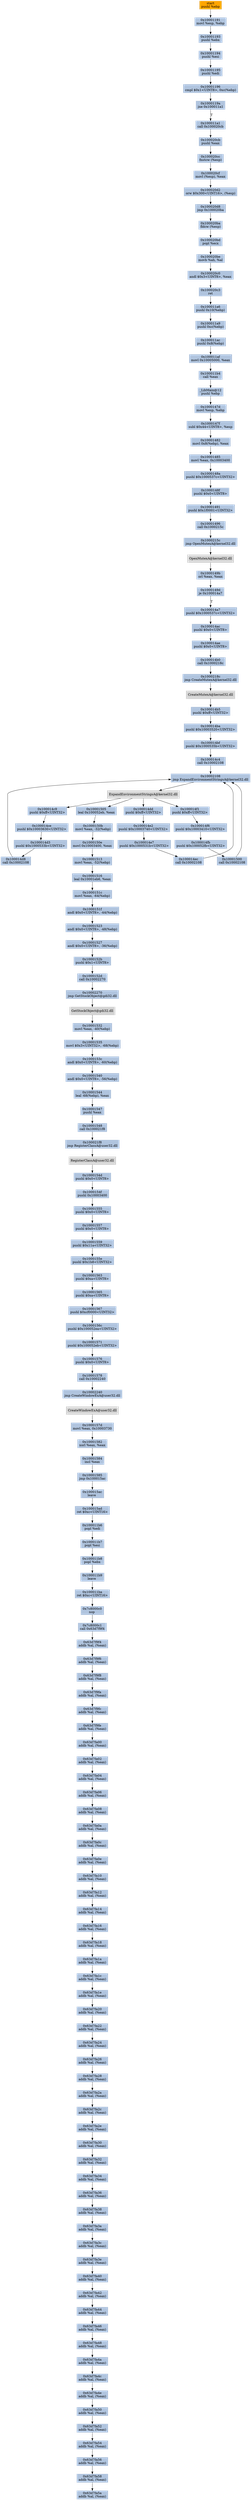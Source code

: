 digraph G {
node[shape=rectangle,style=filled,fillcolor=lightsteelblue,color=lightsteelblue]
bgcolor="transparent"
a0x10001190pushl_ebp[label="start\npushl %ebp",fillcolor="orange",color="lightgrey"];
a0x10001191movl_esp_ebp[label="0x10001191\nmovl %esp, %ebp"];
a0x10001193pushl_ebx[label="0x10001193\npushl %ebx"];
a0x10001194pushl_esi[label="0x10001194\npushl %esi"];
a0x10001195pushl_edi[label="0x10001195\npushl %edi"];
a0x10001196cmpl_0x1UINT8_0xcebp_[label="0x10001196\ncmpl $0x1<UINT8>, 0xc(%ebp)"];
a0x1000119ajne_0x100011a1[label="0x1000119a\njne 0x100011a1"];
a0x100011a1call_0x100020cb[label="0x100011a1\ncall 0x100020cb"];
a0x100020cbpushl_eax[label="0x100020cb\npushl %eax"];
a0x100020ccfnstcw_esp_[label="0x100020cc\nfnstcw (%esp)"];
a0x100020cfmovl_esp__eax[label="0x100020cf\nmovl (%esp), %eax"];
a0x100020d2orw_0x300UINT16_esp_[label="0x100020d2\norw $0x300<UINT16>, (%esp)"];
a0x100020d8jmp_0x100020ba[label="0x100020d8\njmp 0x100020ba"];
a0x100020bafldcw_esp_[label="0x100020ba\nfldcw (%esp)"];
a0x100020bdpopl_ecx[label="0x100020bd\npopl %ecx"];
a0x100020bemovb_ah_al[label="0x100020be\nmovb %ah, %al"];
a0x100020c0andl_0x3UINT8_eax[label="0x100020c0\nandl $0x3<UINT8>, %eax"];
a0x100020c3ret[label="0x100020c3\nret"];
a0x100011a6pushl_0x10ebp_[label="0x100011a6\npushl 0x10(%ebp)"];
a0x100011a9pushl_0xcebp_[label="0x100011a9\npushl 0xc(%ebp)"];
a0x100011acpushl_0x8ebp_[label="0x100011ac\npushl 0x8(%ebp)"];
a0x100011afmovl_0x10005000_eax[label="0x100011af\nmovl 0x10005000, %eax"];
a0x100011b4call_eax[label="0x100011b4\ncall %eax"];
a0x1000147cpushl_ebp[label="_LibMain@12\npushl %ebp"];
a0x1000147dmovl_esp_ebp[label="0x1000147d\nmovl %esp, %ebp"];
a0x1000147fsubl_0x44UINT8_esp[label="0x1000147f\nsubl $0x44<UINT8>, %esp"];
a0x10001482movl_0x8ebp__eax[label="0x10001482\nmovl 0x8(%ebp), %eax"];
a0x10001485movl_eax_0x10003400[label="0x10001485\nmovl %eax, 0x10003400"];
a0x1000148apushl_0x1000537cUINT32[label="0x1000148a\npushl $0x1000537c<UINT32>"];
a0x1000148fpushl_0x0UINT8[label="0x1000148f\npushl $0x0<UINT8>"];
a0x10001491pushl_0x1f0001UINT32[label="0x10001491\npushl $0x1f0001<UINT32>"];
a0x10001496call_0x1000215c[label="0x10001496\ncall 0x1000215c"];
a0x1000215cjmp_OpenMutexA_kernel32_dll[label="0x1000215c\njmp OpenMutexA@kernel32.dll"];
OpenMutexA_kernel32_dll[label="OpenMutexA@kernel32.dll",fillcolor="lightgrey",color="lightgrey"];
a0x1000149borl_eax_eax[label="0x1000149b\norl %eax, %eax"];
a0x1000149dje_0x100014a7[label="0x1000149d\nje 0x100014a7"];
a0x100014a7pushl_0x1000537cUINT32[label="0x100014a7\npushl $0x1000537c<UINT32>"];
a0x100014acpushl_0x0UINT8[label="0x100014ac\npushl $0x0<UINT8>"];
a0x100014aepushl_0x0UINT8[label="0x100014ae\npushl $0x0<UINT8>"];
a0x100014b0call_0x1000218c[label="0x100014b0\ncall 0x1000218c"];
a0x1000218cjmp_CreateMutexA_kernel32_dll[label="0x1000218c\njmp CreateMutexA@kernel32.dll"];
CreateMutexA_kernel32_dll[label="CreateMutexA@kernel32.dll",fillcolor="lightgrey",color="lightgrey"];
a0x100014b5pushl_0xffUINT32[label="0x100014b5\npushl $0xff<UINT32>"];
a0x100014bapushl_0x10003520UINT32[label="0x100014ba\npushl $0x10003520<UINT32>"];
a0x100014bfpushl_0x1000535bUINT32[label="0x100014bf\npushl $0x1000535b<UINT32>"];
a0x100014c4call_0x10002108[label="0x100014c4\ncall 0x10002108"];
a0x10002108jmp_ExpandEnvironmentStringsA_kernel32_dll[label="0x10002108\njmp ExpandEnvironmentStringsA@kernel32.dll"];
ExpandEnvironmentStringsA_kernel32_dll[label="ExpandEnvironmentStringsA@kernel32.dll",fillcolor="lightgrey",color="lightgrey"];
a0x100014c9pushl_0xffUINT32[label="0x100014c9\npushl $0xff<UINT32>"];
a0x100014cepushl_0x10003630UINT32[label="0x100014ce\npushl $0x10003630<UINT32>"];
a0x100014d3pushl_0x1000533bUINT32[label="0x100014d3\npushl $0x1000533b<UINT32>"];
a0x100014d8call_0x10002108[label="0x100014d8\ncall 0x10002108"];
a0x100014ddpushl_0xffUINT32[label="0x100014dd\npushl $0xff<UINT32>"];
a0x100014e2pushl_0x10003740UINT32[label="0x100014e2\npushl $0x10003740<UINT32>"];
a0x100014e7pushl_0x1000531bUINT32[label="0x100014e7\npushl $0x1000531b<UINT32>"];
a0x100014eccall_0x10002108[label="0x100014ec\ncall 0x10002108"];
a0x100014f1pushl_0xffUINT32[label="0x100014f1\npushl $0xff<UINT32>"];
a0x100014f6pushl_0x10003410UINT32[label="0x100014f6\npushl $0x10003410<UINT32>"];
a0x100014fbpushl_0x100052fbUINT32[label="0x100014fb\npushl $0x100052fb<UINT32>"];
a0x10001500call_0x10002108[label="0x10001500\ncall 0x10002108"];
a0x10001505leal_0x100052eb_eax[label="0x10001505\nleal 0x100052eb, %eax"];
a0x1000150bmovl_eax__32ebp_[label="0x1000150b\nmovl %eax, -32(%ebp)"];
a0x1000150emovl_0x10003400_eax[label="0x1000150e\nmovl 0x10003400, %eax"];
a0x10001513movl_eax__52ebp_[label="0x10001513\nmovl %eax, -52(%ebp)"];
a0x10001516leal_0x10001eb6_eax[label="0x10001516\nleal 0x10001eb6, %eax"];
a0x1000151cmovl_eax__64ebp_[label="0x1000151c\nmovl %eax, -64(%ebp)"];
a0x1000151fandl_0x0UINT8__44ebp_[label="0x1000151f\nandl $0x0<UINT8>, -44(%ebp)"];
a0x10001523andl_0x0UINT8__48ebp_[label="0x10001523\nandl $0x0<UINT8>, -48(%ebp)"];
a0x10001527andl_0x0UINT8__36ebp_[label="0x10001527\nandl $0x0<UINT8>, -36(%ebp)"];
a0x1000152bpushl_0x1UINT8[label="0x1000152b\npushl $0x1<UINT8>"];
a0x1000152dcall_0x10002270[label="0x1000152d\ncall 0x10002270"];
a0x10002270jmp_GetStockObject_gdi32_dll[label="0x10002270\njmp GetStockObject@gdi32.dll"];
GetStockObject_gdi32_dll[label="GetStockObject@gdi32.dll",fillcolor="lightgrey",color="lightgrey"];
a0x10001532movl_eax__40ebp_[label="0x10001532\nmovl %eax, -40(%ebp)"];
a0x10001535movl_0x3UINT32__68ebp_[label="0x10001535\nmovl $0x3<UINT32>, -68(%ebp)"];
a0x1000153candl_0x0UINT8__60ebp_[label="0x1000153c\nandl $0x0<UINT8>, -60(%ebp)"];
a0x10001540andl_0x0UINT8__56ebp_[label="0x10001540\nandl $0x0<UINT8>, -56(%ebp)"];
a0x10001544leal__68ebp__eax[label="0x10001544\nleal -68(%ebp), %eax"];
a0x10001547pushl_eax[label="0x10001547\npushl %eax"];
a0x10001548call_0x100021f8[label="0x10001548\ncall 0x100021f8"];
a0x100021f8jmp_RegisterClassA_user32_dll[label="0x100021f8\njmp RegisterClassA@user32.dll"];
RegisterClassA_user32_dll[label="RegisterClassA@user32.dll",fillcolor="lightgrey",color="lightgrey"];
a0x1000154dpushl_0x0UINT8[label="0x1000154d\npushl $0x0<UINT8>"];
a0x1000154fpushl_0x10003400[label="0x1000154f\npushl 0x10003400"];
a0x10001555pushl_0x0UINT8[label="0x10001555\npushl $0x0<UINT8>"];
a0x10001557pushl_0x0UINT8[label="0x10001557\npushl $0x0<UINT8>"];
a0x10001559pushl_0x11aUINT32[label="0x10001559\npushl $0x11a<UINT32>"];
a0x1000155epushl_0x1b8UINT32[label="0x1000155e\npushl $0x1b8<UINT32>"];
a0x10001563pushl_0xaUINT8[label="0x10001563\npushl $0xa<UINT8>"];
a0x10001565pushl_0xaUINT8[label="0x10001565\npushl $0xa<UINT8>"];
a0x10001567pushl_0xcf0000UINT32[label="0x10001567\npushl $0xcf0000<UINT32>"];
a0x1000156cpushl_0x100052eaUINT32[label="0x1000156c\npushl $0x100052ea<UINT32>"];
a0x10001571pushl_0x100052ebUINT32[label="0x10001571\npushl $0x100052eb<UINT32>"];
a0x10001576pushl_0x0UINT8[label="0x10001576\npushl $0x0<UINT8>"];
a0x10001578call_0x10002240[label="0x10001578\ncall 0x10002240"];
a0x10002240jmp_CreateWindowExA_user32_dll[label="0x10002240\njmp CreateWindowExA@user32.dll"];
CreateWindowExA_user32_dll[label="CreateWindowExA@user32.dll",fillcolor="lightgrey",color="lightgrey"];
a0x1000157dmovl_eax_0x10003730[label="0x1000157d\nmovl %eax, 0x10003730"];
a0x10001582xorl_eax_eax[label="0x10001582\nxorl %eax, %eax"];
a0x10001584incl_eax[label="0x10001584\nincl %eax"];
a0x10001585jmp_0x100015ac[label="0x10001585\njmp 0x100015ac"];
a0x100015acleave_[label="0x100015ac\nleave "];
a0x100015adret_0xcUINT16[label="0x100015ad\nret $0xc<UINT16>"];
a0x100011b6popl_edi[label="0x100011b6\npopl %edi"];
a0x100011b7popl_esi[label="0x100011b7\npopl %esi"];
a0x100011b8popl_ebx[label="0x100011b8\npopl %ebx"];
a0x100011b9leave_[label="0x100011b9\nleave "];
a0x100011baret_0xcUINT16[label="0x100011ba\nret $0xc<UINT16>"];
a0x7c8000c0nop_[label="0x7c8000c0\nnop "];
a0x7c8000c1call_0x63d7f9f4[label="0x7c8000c1\ncall 0x63d7f9f4"];
a0x63d7f9f4addb_al_eax_[label="0x63d7f9f4\naddb %al, (%eax)"];
a0x63d7f9f6addb_al_eax_[label="0x63d7f9f6\naddb %al, (%eax)"];
a0x63d7f9f8addb_al_eax_[label="0x63d7f9f8\naddb %al, (%eax)"];
a0x63d7f9faaddb_al_eax_[label="0x63d7f9fa\naddb %al, (%eax)"];
a0x63d7f9fcaddb_al_eax_[label="0x63d7f9fc\naddb %al, (%eax)"];
a0x63d7f9feaddb_al_eax_[label="0x63d7f9fe\naddb %al, (%eax)"];
a0x63d7fa00addb_al_eax_[label="0x63d7fa00\naddb %al, (%eax)"];
a0x63d7fa02addb_al_eax_[label="0x63d7fa02\naddb %al, (%eax)"];
a0x63d7fa04addb_al_eax_[label="0x63d7fa04\naddb %al, (%eax)"];
a0x63d7fa06addb_al_eax_[label="0x63d7fa06\naddb %al, (%eax)"];
a0x63d7fa08addb_al_eax_[label="0x63d7fa08\naddb %al, (%eax)"];
a0x63d7fa0aaddb_al_eax_[label="0x63d7fa0a\naddb %al, (%eax)"];
a0x63d7fa0caddb_al_eax_[label="0x63d7fa0c\naddb %al, (%eax)"];
a0x63d7fa0eaddb_al_eax_[label="0x63d7fa0e\naddb %al, (%eax)"];
a0x63d7fa10addb_al_eax_[label="0x63d7fa10\naddb %al, (%eax)"];
a0x63d7fa12addb_al_eax_[label="0x63d7fa12\naddb %al, (%eax)"];
a0x63d7fa14addb_al_eax_[label="0x63d7fa14\naddb %al, (%eax)"];
a0x63d7fa16addb_al_eax_[label="0x63d7fa16\naddb %al, (%eax)"];
a0x63d7fa18addb_al_eax_[label="0x63d7fa18\naddb %al, (%eax)"];
a0x63d7fa1aaddb_al_eax_[label="0x63d7fa1a\naddb %al, (%eax)"];
a0x63d7fa1caddb_al_eax_[label="0x63d7fa1c\naddb %al, (%eax)"];
a0x63d7fa1eaddb_al_eax_[label="0x63d7fa1e\naddb %al, (%eax)"];
a0x63d7fa20addb_al_eax_[label="0x63d7fa20\naddb %al, (%eax)"];
a0x63d7fa22addb_al_eax_[label="0x63d7fa22\naddb %al, (%eax)"];
a0x63d7fa24addb_al_eax_[label="0x63d7fa24\naddb %al, (%eax)"];
a0x63d7fa26addb_al_eax_[label="0x63d7fa26\naddb %al, (%eax)"];
a0x63d7fa28addb_al_eax_[label="0x63d7fa28\naddb %al, (%eax)"];
a0x63d7fa2aaddb_al_eax_[label="0x63d7fa2a\naddb %al, (%eax)"];
a0x63d7fa2caddb_al_eax_[label="0x63d7fa2c\naddb %al, (%eax)"];
a0x63d7fa2eaddb_al_eax_[label="0x63d7fa2e\naddb %al, (%eax)"];
a0x63d7fa30addb_al_eax_[label="0x63d7fa30\naddb %al, (%eax)"];
a0x63d7fa32addb_al_eax_[label="0x63d7fa32\naddb %al, (%eax)"];
a0x63d7fa34addb_al_eax_[label="0x63d7fa34\naddb %al, (%eax)"];
a0x63d7fa36addb_al_eax_[label="0x63d7fa36\naddb %al, (%eax)"];
a0x63d7fa38addb_al_eax_[label="0x63d7fa38\naddb %al, (%eax)"];
a0x63d7fa3aaddb_al_eax_[label="0x63d7fa3a\naddb %al, (%eax)"];
a0x63d7fa3caddb_al_eax_[label="0x63d7fa3c\naddb %al, (%eax)"];
a0x63d7fa3eaddb_al_eax_[label="0x63d7fa3e\naddb %al, (%eax)"];
a0x63d7fa40addb_al_eax_[label="0x63d7fa40\naddb %al, (%eax)"];
a0x63d7fa42addb_al_eax_[label="0x63d7fa42\naddb %al, (%eax)"];
a0x63d7fa44addb_al_eax_[label="0x63d7fa44\naddb %al, (%eax)"];
a0x63d7fa46addb_al_eax_[label="0x63d7fa46\naddb %al, (%eax)"];
a0x63d7fa48addb_al_eax_[label="0x63d7fa48\naddb %al, (%eax)"];
a0x63d7fa4aaddb_al_eax_[label="0x63d7fa4a\naddb %al, (%eax)"];
a0x63d7fa4caddb_al_eax_[label="0x63d7fa4c\naddb %al, (%eax)"];
a0x63d7fa4eaddb_al_eax_[label="0x63d7fa4e\naddb %al, (%eax)"];
a0x63d7fa50addb_al_eax_[label="0x63d7fa50\naddb %al, (%eax)"];
a0x63d7fa52addb_al_eax_[label="0x63d7fa52\naddb %al, (%eax)"];
a0x63d7fa54addb_al_eax_[label="0x63d7fa54\naddb %al, (%eax)"];
a0x63d7fa56addb_al_eax_[label="0x63d7fa56\naddb %al, (%eax)"];
a0x63d7fa58addb_al_eax_[label="0x63d7fa58\naddb %al, (%eax)"];
a0x63d7fa5aaddb_al_eax_[label="0x63d7fa5a\naddb %al, (%eax)"];
a0x10001190pushl_ebp -> a0x10001191movl_esp_ebp [color="#000000"];
a0x10001191movl_esp_ebp -> a0x10001193pushl_ebx [color="#000000"];
a0x10001193pushl_ebx -> a0x10001194pushl_esi [color="#000000"];
a0x10001194pushl_esi -> a0x10001195pushl_edi [color="#000000"];
a0x10001195pushl_edi -> a0x10001196cmpl_0x1UINT8_0xcebp_ [color="#000000"];
a0x10001196cmpl_0x1UINT8_0xcebp_ -> a0x1000119ajne_0x100011a1 [color="#000000"];
a0x1000119ajne_0x100011a1 -> a0x100011a1call_0x100020cb [color="#000000",label="T"];
a0x100011a1call_0x100020cb -> a0x100020cbpushl_eax [color="#000000"];
a0x100020cbpushl_eax -> a0x100020ccfnstcw_esp_ [color="#000000"];
a0x100020ccfnstcw_esp_ -> a0x100020cfmovl_esp__eax [color="#000000"];
a0x100020cfmovl_esp__eax -> a0x100020d2orw_0x300UINT16_esp_ [color="#000000"];
a0x100020d2orw_0x300UINT16_esp_ -> a0x100020d8jmp_0x100020ba [color="#000000"];
a0x100020d8jmp_0x100020ba -> a0x100020bafldcw_esp_ [color="#000000"];
a0x100020bafldcw_esp_ -> a0x100020bdpopl_ecx [color="#000000"];
a0x100020bdpopl_ecx -> a0x100020bemovb_ah_al [color="#000000"];
a0x100020bemovb_ah_al -> a0x100020c0andl_0x3UINT8_eax [color="#000000"];
a0x100020c0andl_0x3UINT8_eax -> a0x100020c3ret [color="#000000"];
a0x100020c3ret -> a0x100011a6pushl_0x10ebp_ [color="#000000"];
a0x100011a6pushl_0x10ebp_ -> a0x100011a9pushl_0xcebp_ [color="#000000"];
a0x100011a9pushl_0xcebp_ -> a0x100011acpushl_0x8ebp_ [color="#000000"];
a0x100011acpushl_0x8ebp_ -> a0x100011afmovl_0x10005000_eax [color="#000000"];
a0x100011afmovl_0x10005000_eax -> a0x100011b4call_eax [color="#000000"];
a0x100011b4call_eax -> a0x1000147cpushl_ebp [color="#000000"];
a0x1000147cpushl_ebp -> a0x1000147dmovl_esp_ebp [color="#000000"];
a0x1000147dmovl_esp_ebp -> a0x1000147fsubl_0x44UINT8_esp [color="#000000"];
a0x1000147fsubl_0x44UINT8_esp -> a0x10001482movl_0x8ebp__eax [color="#000000"];
a0x10001482movl_0x8ebp__eax -> a0x10001485movl_eax_0x10003400 [color="#000000"];
a0x10001485movl_eax_0x10003400 -> a0x1000148apushl_0x1000537cUINT32 [color="#000000"];
a0x1000148apushl_0x1000537cUINT32 -> a0x1000148fpushl_0x0UINT8 [color="#000000"];
a0x1000148fpushl_0x0UINT8 -> a0x10001491pushl_0x1f0001UINT32 [color="#000000"];
a0x10001491pushl_0x1f0001UINT32 -> a0x10001496call_0x1000215c [color="#000000"];
a0x10001496call_0x1000215c -> a0x1000215cjmp_OpenMutexA_kernel32_dll [color="#000000"];
a0x1000215cjmp_OpenMutexA_kernel32_dll -> OpenMutexA_kernel32_dll [color="#000000"];
OpenMutexA_kernel32_dll -> a0x1000149borl_eax_eax [color="#000000"];
a0x1000149borl_eax_eax -> a0x1000149dje_0x100014a7 [color="#000000"];
a0x1000149dje_0x100014a7 -> a0x100014a7pushl_0x1000537cUINT32 [color="#000000",label="T"];
a0x100014a7pushl_0x1000537cUINT32 -> a0x100014acpushl_0x0UINT8 [color="#000000"];
a0x100014acpushl_0x0UINT8 -> a0x100014aepushl_0x0UINT8 [color="#000000"];
a0x100014aepushl_0x0UINT8 -> a0x100014b0call_0x1000218c [color="#000000"];
a0x100014b0call_0x1000218c -> a0x1000218cjmp_CreateMutexA_kernel32_dll [color="#000000"];
a0x1000218cjmp_CreateMutexA_kernel32_dll -> CreateMutexA_kernel32_dll [color="#000000"];
CreateMutexA_kernel32_dll -> a0x100014b5pushl_0xffUINT32 [color="#000000"];
a0x100014b5pushl_0xffUINT32 -> a0x100014bapushl_0x10003520UINT32 [color="#000000"];
a0x100014bapushl_0x10003520UINT32 -> a0x100014bfpushl_0x1000535bUINT32 [color="#000000"];
a0x100014bfpushl_0x1000535bUINT32 -> a0x100014c4call_0x10002108 [color="#000000"];
a0x100014c4call_0x10002108 -> a0x10002108jmp_ExpandEnvironmentStringsA_kernel32_dll [color="#000000"];
a0x10002108jmp_ExpandEnvironmentStringsA_kernel32_dll -> ExpandEnvironmentStringsA_kernel32_dll [color="#000000"];
ExpandEnvironmentStringsA_kernel32_dll -> a0x100014c9pushl_0xffUINT32 [color="#000000"];
a0x100014c9pushl_0xffUINT32 -> a0x100014cepushl_0x10003630UINT32 [color="#000000"];
a0x100014cepushl_0x10003630UINT32 -> a0x100014d3pushl_0x1000533bUINT32 [color="#000000"];
a0x100014d3pushl_0x1000533bUINT32 -> a0x100014d8call_0x10002108 [color="#000000"];
a0x100014d8call_0x10002108 -> a0x10002108jmp_ExpandEnvironmentStringsA_kernel32_dll [color="#000000"];
ExpandEnvironmentStringsA_kernel32_dll -> a0x100014ddpushl_0xffUINT32 [color="#000000"];
a0x100014ddpushl_0xffUINT32 -> a0x100014e2pushl_0x10003740UINT32 [color="#000000"];
a0x100014e2pushl_0x10003740UINT32 -> a0x100014e7pushl_0x1000531bUINT32 [color="#000000"];
a0x100014e7pushl_0x1000531bUINT32 -> a0x100014eccall_0x10002108 [color="#000000"];
a0x100014eccall_0x10002108 -> a0x10002108jmp_ExpandEnvironmentStringsA_kernel32_dll [color="#000000"];
ExpandEnvironmentStringsA_kernel32_dll -> a0x100014f1pushl_0xffUINT32 [color="#000000"];
a0x100014f1pushl_0xffUINT32 -> a0x100014f6pushl_0x10003410UINT32 [color="#000000"];
a0x100014f6pushl_0x10003410UINT32 -> a0x100014fbpushl_0x100052fbUINT32 [color="#000000"];
a0x100014fbpushl_0x100052fbUINT32 -> a0x10001500call_0x10002108 [color="#000000"];
a0x10001500call_0x10002108 -> a0x10002108jmp_ExpandEnvironmentStringsA_kernel32_dll [color="#000000"];
ExpandEnvironmentStringsA_kernel32_dll -> a0x10001505leal_0x100052eb_eax [color="#000000"];
a0x10001505leal_0x100052eb_eax -> a0x1000150bmovl_eax__32ebp_ [color="#000000"];
a0x1000150bmovl_eax__32ebp_ -> a0x1000150emovl_0x10003400_eax [color="#000000"];
a0x1000150emovl_0x10003400_eax -> a0x10001513movl_eax__52ebp_ [color="#000000"];
a0x10001513movl_eax__52ebp_ -> a0x10001516leal_0x10001eb6_eax [color="#000000"];
a0x10001516leal_0x10001eb6_eax -> a0x1000151cmovl_eax__64ebp_ [color="#000000"];
a0x1000151cmovl_eax__64ebp_ -> a0x1000151fandl_0x0UINT8__44ebp_ [color="#000000"];
a0x1000151fandl_0x0UINT8__44ebp_ -> a0x10001523andl_0x0UINT8__48ebp_ [color="#000000"];
a0x10001523andl_0x0UINT8__48ebp_ -> a0x10001527andl_0x0UINT8__36ebp_ [color="#000000"];
a0x10001527andl_0x0UINT8__36ebp_ -> a0x1000152bpushl_0x1UINT8 [color="#000000"];
a0x1000152bpushl_0x1UINT8 -> a0x1000152dcall_0x10002270 [color="#000000"];
a0x1000152dcall_0x10002270 -> a0x10002270jmp_GetStockObject_gdi32_dll [color="#000000"];
a0x10002270jmp_GetStockObject_gdi32_dll -> GetStockObject_gdi32_dll [color="#000000"];
GetStockObject_gdi32_dll -> a0x10001532movl_eax__40ebp_ [color="#000000"];
a0x10001532movl_eax__40ebp_ -> a0x10001535movl_0x3UINT32__68ebp_ [color="#000000"];
a0x10001535movl_0x3UINT32__68ebp_ -> a0x1000153candl_0x0UINT8__60ebp_ [color="#000000"];
a0x1000153candl_0x0UINT8__60ebp_ -> a0x10001540andl_0x0UINT8__56ebp_ [color="#000000"];
a0x10001540andl_0x0UINT8__56ebp_ -> a0x10001544leal__68ebp__eax [color="#000000"];
a0x10001544leal__68ebp__eax -> a0x10001547pushl_eax [color="#000000"];
a0x10001547pushl_eax -> a0x10001548call_0x100021f8 [color="#000000"];
a0x10001548call_0x100021f8 -> a0x100021f8jmp_RegisterClassA_user32_dll [color="#000000"];
a0x100021f8jmp_RegisterClassA_user32_dll -> RegisterClassA_user32_dll [color="#000000"];
RegisterClassA_user32_dll -> a0x1000154dpushl_0x0UINT8 [color="#000000"];
a0x1000154dpushl_0x0UINT8 -> a0x1000154fpushl_0x10003400 [color="#000000"];
a0x1000154fpushl_0x10003400 -> a0x10001555pushl_0x0UINT8 [color="#000000"];
a0x10001555pushl_0x0UINT8 -> a0x10001557pushl_0x0UINT8 [color="#000000"];
a0x10001557pushl_0x0UINT8 -> a0x10001559pushl_0x11aUINT32 [color="#000000"];
a0x10001559pushl_0x11aUINT32 -> a0x1000155epushl_0x1b8UINT32 [color="#000000"];
a0x1000155epushl_0x1b8UINT32 -> a0x10001563pushl_0xaUINT8 [color="#000000"];
a0x10001563pushl_0xaUINT8 -> a0x10001565pushl_0xaUINT8 [color="#000000"];
a0x10001565pushl_0xaUINT8 -> a0x10001567pushl_0xcf0000UINT32 [color="#000000"];
a0x10001567pushl_0xcf0000UINT32 -> a0x1000156cpushl_0x100052eaUINT32 [color="#000000"];
a0x1000156cpushl_0x100052eaUINT32 -> a0x10001571pushl_0x100052ebUINT32 [color="#000000"];
a0x10001571pushl_0x100052ebUINT32 -> a0x10001576pushl_0x0UINT8 [color="#000000"];
a0x10001576pushl_0x0UINT8 -> a0x10001578call_0x10002240 [color="#000000"];
a0x10001578call_0x10002240 -> a0x10002240jmp_CreateWindowExA_user32_dll [color="#000000"];
a0x10002240jmp_CreateWindowExA_user32_dll -> CreateWindowExA_user32_dll [color="#000000"];
CreateWindowExA_user32_dll -> a0x1000157dmovl_eax_0x10003730 [color="#000000"];
a0x1000157dmovl_eax_0x10003730 -> a0x10001582xorl_eax_eax [color="#000000"];
a0x10001582xorl_eax_eax -> a0x10001584incl_eax [color="#000000"];
a0x10001584incl_eax -> a0x10001585jmp_0x100015ac [color="#000000"];
a0x10001585jmp_0x100015ac -> a0x100015acleave_ [color="#000000"];
a0x100015acleave_ -> a0x100015adret_0xcUINT16 [color="#000000"];
a0x100015adret_0xcUINT16 -> a0x100011b6popl_edi [color="#000000"];
a0x100011b6popl_edi -> a0x100011b7popl_esi [color="#000000"];
a0x100011b7popl_esi -> a0x100011b8popl_ebx [color="#000000"];
a0x100011b8popl_ebx -> a0x100011b9leave_ [color="#000000"];
a0x100011b9leave_ -> a0x100011baret_0xcUINT16 [color="#000000"];
a0x100011baret_0xcUINT16 -> a0x7c8000c0nop_ [color="#000000"];
a0x7c8000c0nop_ -> a0x7c8000c1call_0x63d7f9f4 [color="#000000"];
a0x7c8000c1call_0x63d7f9f4 -> a0x63d7f9f4addb_al_eax_ [color="#000000"];
a0x63d7f9f4addb_al_eax_ -> a0x63d7f9f6addb_al_eax_ [color="#000000"];
a0x63d7f9f6addb_al_eax_ -> a0x63d7f9f8addb_al_eax_ [color="#000000"];
a0x63d7f9f8addb_al_eax_ -> a0x63d7f9faaddb_al_eax_ [color="#000000"];
a0x63d7f9faaddb_al_eax_ -> a0x63d7f9fcaddb_al_eax_ [color="#000000"];
a0x63d7f9fcaddb_al_eax_ -> a0x63d7f9feaddb_al_eax_ [color="#000000"];
a0x63d7f9feaddb_al_eax_ -> a0x63d7fa00addb_al_eax_ [color="#000000"];
a0x63d7fa00addb_al_eax_ -> a0x63d7fa02addb_al_eax_ [color="#000000"];
a0x63d7fa02addb_al_eax_ -> a0x63d7fa04addb_al_eax_ [color="#000000"];
a0x63d7fa04addb_al_eax_ -> a0x63d7fa06addb_al_eax_ [color="#000000"];
a0x63d7fa06addb_al_eax_ -> a0x63d7fa08addb_al_eax_ [color="#000000"];
a0x63d7fa08addb_al_eax_ -> a0x63d7fa0aaddb_al_eax_ [color="#000000"];
a0x63d7fa0aaddb_al_eax_ -> a0x63d7fa0caddb_al_eax_ [color="#000000"];
a0x63d7fa0caddb_al_eax_ -> a0x63d7fa0eaddb_al_eax_ [color="#000000"];
a0x63d7fa0eaddb_al_eax_ -> a0x63d7fa10addb_al_eax_ [color="#000000"];
a0x63d7fa10addb_al_eax_ -> a0x63d7fa12addb_al_eax_ [color="#000000"];
a0x63d7fa12addb_al_eax_ -> a0x63d7fa14addb_al_eax_ [color="#000000"];
a0x63d7fa14addb_al_eax_ -> a0x63d7fa16addb_al_eax_ [color="#000000"];
a0x63d7fa16addb_al_eax_ -> a0x63d7fa18addb_al_eax_ [color="#000000"];
a0x63d7fa18addb_al_eax_ -> a0x63d7fa1aaddb_al_eax_ [color="#000000"];
a0x63d7fa1aaddb_al_eax_ -> a0x63d7fa1caddb_al_eax_ [color="#000000"];
a0x63d7fa1caddb_al_eax_ -> a0x63d7fa1eaddb_al_eax_ [color="#000000"];
a0x63d7fa1eaddb_al_eax_ -> a0x63d7fa20addb_al_eax_ [color="#000000"];
a0x63d7fa20addb_al_eax_ -> a0x63d7fa22addb_al_eax_ [color="#000000"];
a0x63d7fa22addb_al_eax_ -> a0x63d7fa24addb_al_eax_ [color="#000000"];
a0x63d7fa24addb_al_eax_ -> a0x63d7fa26addb_al_eax_ [color="#000000"];
a0x63d7fa26addb_al_eax_ -> a0x63d7fa28addb_al_eax_ [color="#000000"];
a0x63d7fa28addb_al_eax_ -> a0x63d7fa2aaddb_al_eax_ [color="#000000"];
a0x63d7fa2aaddb_al_eax_ -> a0x63d7fa2caddb_al_eax_ [color="#000000"];
a0x63d7fa2caddb_al_eax_ -> a0x63d7fa2eaddb_al_eax_ [color="#000000"];
a0x63d7fa2eaddb_al_eax_ -> a0x63d7fa30addb_al_eax_ [color="#000000"];
a0x63d7fa30addb_al_eax_ -> a0x63d7fa32addb_al_eax_ [color="#000000"];
a0x63d7fa32addb_al_eax_ -> a0x63d7fa34addb_al_eax_ [color="#000000"];
a0x63d7fa34addb_al_eax_ -> a0x63d7fa36addb_al_eax_ [color="#000000"];
a0x63d7fa36addb_al_eax_ -> a0x63d7fa38addb_al_eax_ [color="#000000"];
a0x63d7fa38addb_al_eax_ -> a0x63d7fa3aaddb_al_eax_ [color="#000000"];
a0x63d7fa3aaddb_al_eax_ -> a0x63d7fa3caddb_al_eax_ [color="#000000"];
a0x63d7fa3caddb_al_eax_ -> a0x63d7fa3eaddb_al_eax_ [color="#000000"];
a0x63d7fa3eaddb_al_eax_ -> a0x63d7fa40addb_al_eax_ [color="#000000"];
a0x63d7fa40addb_al_eax_ -> a0x63d7fa42addb_al_eax_ [color="#000000"];
a0x63d7fa42addb_al_eax_ -> a0x63d7fa44addb_al_eax_ [color="#000000"];
a0x63d7fa44addb_al_eax_ -> a0x63d7fa46addb_al_eax_ [color="#000000"];
a0x63d7fa46addb_al_eax_ -> a0x63d7fa48addb_al_eax_ [color="#000000"];
a0x63d7fa48addb_al_eax_ -> a0x63d7fa4aaddb_al_eax_ [color="#000000"];
a0x63d7fa4aaddb_al_eax_ -> a0x63d7fa4caddb_al_eax_ [color="#000000"];
a0x63d7fa4caddb_al_eax_ -> a0x63d7fa4eaddb_al_eax_ [color="#000000"];
a0x63d7fa4eaddb_al_eax_ -> a0x63d7fa50addb_al_eax_ [color="#000000"];
a0x63d7fa50addb_al_eax_ -> a0x63d7fa52addb_al_eax_ [color="#000000"];
a0x63d7fa52addb_al_eax_ -> a0x63d7fa54addb_al_eax_ [color="#000000"];
a0x63d7fa54addb_al_eax_ -> a0x63d7fa56addb_al_eax_ [color="#000000"];
a0x63d7fa56addb_al_eax_ -> a0x63d7fa58addb_al_eax_ [color="#000000"];
a0x63d7fa58addb_al_eax_ -> a0x63d7fa5aaddb_al_eax_ [color="#000000"];
}
